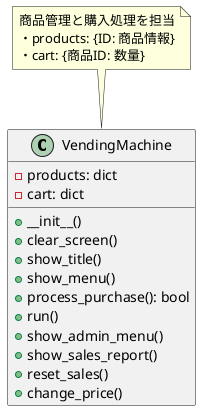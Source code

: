 @startuml クラス図
class VendingMachine {
  - products: dict
  - cart: dict
  + __init__()
  + clear_screen()
  + show_title()
  + show_menu()
  + process_purchase(): bool
  + run()
  + show_admin_menu()
  + show_sales_report()
  + reset_sales()
  + change_price()
}

note top of VendingMachine
  商品管理と購入処理を担当
  ・products: {ID: 商品情報}
  ・cart: {商品ID: 数量}
end note
@enduml